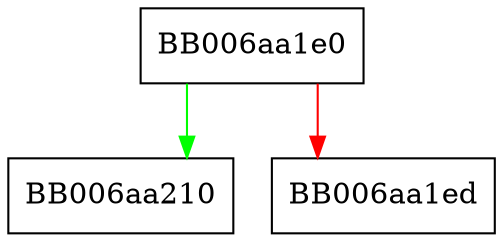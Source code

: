 digraph sha256_192_newctx {
  node [shape="box"];
  graph [splines=ortho];
  BB006aa1e0 -> BB006aa210 [color="green"];
  BB006aa1e0 -> BB006aa1ed [color="red"];
}